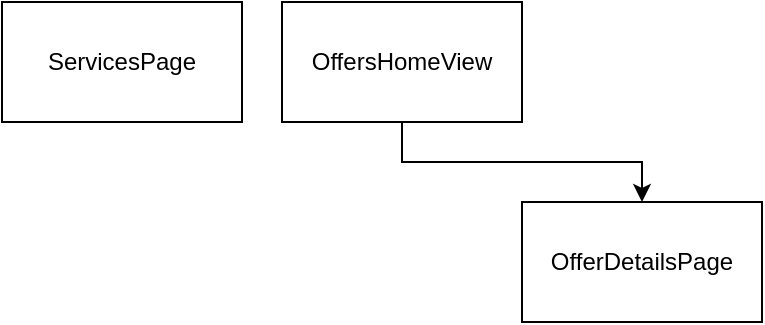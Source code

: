 <mxfile version="16.5.6" type="github">
  <diagram id="aXlR9hspAEQeYlzy29rp" name="Page-1">
    <mxGraphModel dx="2062" dy="1122" grid="1" gridSize="10" guides="1" tooltips="1" connect="1" arrows="1" fold="1" page="1" pageScale="1" pageWidth="827" pageHeight="1169" math="0" shadow="0">
      <root>
        <mxCell id="0" />
        <mxCell id="1" parent="0" />
        <mxCell id="BwMaT2bEnbA9ZujaBWxF-1" value="ServicesPage" style="rounded=0;whiteSpace=wrap;html=1;" vertex="1" parent="1">
          <mxGeometry x="20" y="20" width="120" height="60" as="geometry" />
        </mxCell>
        <mxCell id="BwMaT2bEnbA9ZujaBWxF-4" value="" style="edgeStyle=orthogonalEdgeStyle;rounded=0;orthogonalLoop=1;jettySize=auto;html=1;" edge="1" parent="1" source="BwMaT2bEnbA9ZujaBWxF-2" target="BwMaT2bEnbA9ZujaBWxF-3">
          <mxGeometry relative="1" as="geometry" />
        </mxCell>
        <mxCell id="BwMaT2bEnbA9ZujaBWxF-2" value="OffersHomeView" style="rounded=0;whiteSpace=wrap;html=1;" vertex="1" parent="1">
          <mxGeometry x="160" y="20" width="120" height="60" as="geometry" />
        </mxCell>
        <mxCell id="BwMaT2bEnbA9ZujaBWxF-3" value="OfferDetailsPage" style="rounded=0;whiteSpace=wrap;html=1;" vertex="1" parent="1">
          <mxGeometry x="280" y="120" width="120" height="60" as="geometry" />
        </mxCell>
      </root>
    </mxGraphModel>
  </diagram>
</mxfile>

